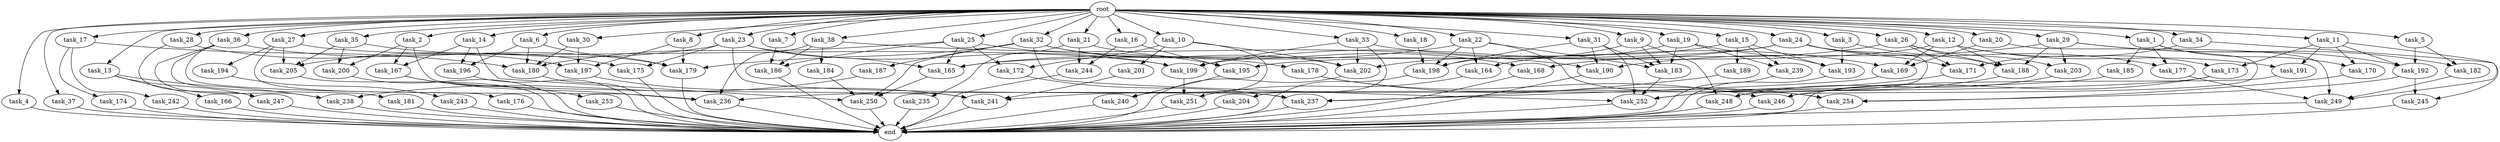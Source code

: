 digraph G {
  root [size="0.000000"];
  task_1 [size="2.048000"];
  task_2 [size="2.048000"];
  task_3 [size="2.048000"];
  task_4 [size="2.048000"];
  task_5 [size="2.048000"];
  task_6 [size="2.048000"];
  task_7 [size="2.048000"];
  task_8 [size="2.048000"];
  task_9 [size="2.048000"];
  task_10 [size="2.048000"];
  task_11 [size="2.048000"];
  task_12 [size="2.048000"];
  task_13 [size="2.048000"];
  task_14 [size="2.048000"];
  task_15 [size="2.048000"];
  task_16 [size="2.048000"];
  task_17 [size="2.048000"];
  task_18 [size="2.048000"];
  task_19 [size="2.048000"];
  task_20 [size="2.048000"];
  task_21 [size="2.048000"];
  task_22 [size="2.048000"];
  task_23 [size="2.048000"];
  task_24 [size="2.048000"];
  task_25 [size="2.048000"];
  task_26 [size="2.048000"];
  task_27 [size="2.048000"];
  task_28 [size="2.048000"];
  task_29 [size="2.048000"];
  task_30 [size="2.048000"];
  task_31 [size="2.048000"];
  task_32 [size="2.048000"];
  task_33 [size="2.048000"];
  task_34 [size="2.048000"];
  task_35 [size="2.048000"];
  task_36 [size="2.048000"];
  task_37 [size="2.048000"];
  task_38 [size="2.048000"];
  task_164 [size="1546188226.560000"];
  task_165 [size="4363686772.736000"];
  task_166 [size="1099511627.776000"];
  task_167 [size="1786706395.136000"];
  task_168 [size="343597383.680000"];
  task_169 [size="3624952397.824000"];
  task_170 [size="223338299.392000"];
  task_171 [size="3384434229.248000"];
  task_172 [size="2817498546.176000"];
  task_173 [size="1546188226.560000"];
  task_174 [size="274877906.944000"];
  task_175 [size="1460288880.640000"];
  task_176 [size="1717986918.400000"];
  task_177 [size="1786706395.136000"];
  task_178 [size="618475290.624000"];
  task_179 [size="3092376453.120000"];
  task_180 [size="3092376453.120000"];
  task_181 [size="274877906.944000"];
  task_182 [size="1168231104.512000"];
  task_183 [size="2783138807.808000"];
  task_184 [size="429496729.600000"];
  task_185 [size="68719476.736000"];
  task_186 [size="2370821947.392000"];
  task_187 [size="618475290.624000"];
  task_188 [size="2834678415.360000"];
  task_189 [size="1391569403.904000"];
  task_190 [size="2216203124.736000"];
  task_191 [size="1546188226.560000"];
  task_192 [size="1322849927.168000"];
  task_193 [size="2559800508.416000"];
  task_194 [size="1717986918.400000"];
  task_195 [size="2765958938.624000"];
  task_196 [size="1168231104.512000"];
  task_197 [size="2817498546.176000"];
  task_198 [size="2216203124.736000"];
  task_199 [size="5669356830.720000"];
  task_200 [size="1786706395.136000"];
  task_201 [size="1717986918.400000"];
  task_202 [size="4020089389.056000"];
  task_203 [size="343597383.680000"];
  task_204 [size="841813590.016000"];
  task_205 [size="3178275799.040000"];
  task_235 [size="68719476.736000"];
  task_236 [size="3195455668.224000"];
  task_237 [size="1889785610.240000"];
  task_238 [size="1649267441.664000"];
  task_239 [size="1460288880.640000"];
  task_240 [size="2336462209.024000"];
  task_241 [size="5102421147.648000"];
  task_242 [size="274877906.944000"];
  task_243 [size="68719476.736000"];
  task_244 [size="343597383.680000"];
  task_245 [size="2233382993.920000"];
  task_246 [size="2559800508.416000"];
  task_247 [size="2199023255.552000"];
  task_248 [size="3659312136.192000"];
  task_249 [size="2439541424.128000"];
  task_250 [size="2834678415.360000"];
  task_251 [size="1546188226.560000"];
  task_252 [size="5274219839.488000"];
  task_253 [size="1099511627.776000"];
  task_254 [size="3487513444.352000"];
  end [size="0.000000"];

  root -> task_1 [size="1.000000"];
  root -> task_2 [size="1.000000"];
  root -> task_3 [size="1.000000"];
  root -> task_4 [size="1.000000"];
  root -> task_5 [size="1.000000"];
  root -> task_6 [size="1.000000"];
  root -> task_7 [size="1.000000"];
  root -> task_8 [size="1.000000"];
  root -> task_9 [size="1.000000"];
  root -> task_10 [size="1.000000"];
  root -> task_11 [size="1.000000"];
  root -> task_12 [size="1.000000"];
  root -> task_13 [size="1.000000"];
  root -> task_14 [size="1.000000"];
  root -> task_15 [size="1.000000"];
  root -> task_16 [size="1.000000"];
  root -> task_17 [size="1.000000"];
  root -> task_18 [size="1.000000"];
  root -> task_19 [size="1.000000"];
  root -> task_20 [size="1.000000"];
  root -> task_21 [size="1.000000"];
  root -> task_22 [size="1.000000"];
  root -> task_23 [size="1.000000"];
  root -> task_24 [size="1.000000"];
  root -> task_25 [size="1.000000"];
  root -> task_26 [size="1.000000"];
  root -> task_27 [size="1.000000"];
  root -> task_28 [size="1.000000"];
  root -> task_29 [size="1.000000"];
  root -> task_30 [size="1.000000"];
  root -> task_31 [size="1.000000"];
  root -> task_32 [size="1.000000"];
  root -> task_33 [size="1.000000"];
  root -> task_34 [size="1.000000"];
  root -> task_35 [size="1.000000"];
  root -> task_36 [size="1.000000"];
  root -> task_37 [size="1.000000"];
  root -> task_38 [size="1.000000"];
  task_1 -> task_170 [size="33554432.000000"];
  task_1 -> task_177 [size="33554432.000000"];
  task_1 -> task_185 [size="33554432.000000"];
  task_1 -> task_246 [size="33554432.000000"];
  task_2 -> task_167 [size="838860800.000000"];
  task_2 -> task_200 [size="838860800.000000"];
  task_2 -> task_241 [size="838860800.000000"];
  task_3 -> task_188 [size="536870912.000000"];
  task_3 -> task_193 [size="536870912.000000"];
  task_4 -> end [size="1.000000"];
  task_5 -> task_182 [size="536870912.000000"];
  task_5 -> task_192 [size="536870912.000000"];
  task_6 -> task_179 [size="536870912.000000"];
  task_6 -> task_180 [size="536870912.000000"];
  task_6 -> task_196 [size="536870912.000000"];
  task_7 -> task_186 [size="411041792.000000"];
  task_8 -> task_179 [size="536870912.000000"];
  task_8 -> task_197 [size="536870912.000000"];
  task_9 -> task_183 [size="411041792.000000"];
  task_9 -> task_202 [size="411041792.000000"];
  task_9 -> task_248 [size="411041792.000000"];
  task_10 -> task_172 [size="838860800.000000"];
  task_10 -> task_201 [size="838860800.000000"];
  task_10 -> task_202 [size="838860800.000000"];
  task_10 -> task_240 [size="838860800.000000"];
  task_11 -> task_170 [size="75497472.000000"];
  task_11 -> task_173 [size="75497472.000000"];
  task_11 -> task_191 [size="75497472.000000"];
  task_11 -> task_192 [size="75497472.000000"];
  task_11 -> task_249 [size="75497472.000000"];
  task_12 -> task_169 [size="679477248.000000"];
  task_12 -> task_173 [size="679477248.000000"];
  task_12 -> task_188 [size="679477248.000000"];
  task_12 -> task_191 [size="679477248.000000"];
  task_12 -> task_195 [size="679477248.000000"];
  task_13 -> task_166 [size="536870912.000000"];
  task_13 -> task_238 [size="536870912.000000"];
  task_13 -> task_247 [size="536870912.000000"];
  task_14 -> task_167 [size="33554432.000000"];
  task_14 -> task_196 [size="33554432.000000"];
  task_14 -> task_250 [size="33554432.000000"];
  task_15 -> task_164 [size="679477248.000000"];
  task_15 -> task_189 [size="679477248.000000"];
  task_15 -> task_193 [size="679477248.000000"];
  task_15 -> task_239 [size="679477248.000000"];
  task_16 -> task_195 [size="134217728.000000"];
  task_16 -> task_244 [size="134217728.000000"];
  task_17 -> task_174 [size="134217728.000000"];
  task_17 -> task_180 [size="134217728.000000"];
  task_17 -> task_242 [size="134217728.000000"];
  task_18 -> task_198 [size="134217728.000000"];
  task_19 -> task_183 [size="33554432.000000"];
  task_19 -> task_193 [size="33554432.000000"];
  task_19 -> task_198 [size="33554432.000000"];
  task_19 -> task_239 [size="33554432.000000"];
  task_20 -> task_169 [size="679477248.000000"];
  task_20 -> task_249 [size="679477248.000000"];
  task_21 -> task_168 [size="33554432.000000"];
  task_21 -> task_235 [size="33554432.000000"];
  task_21 -> task_244 [size="33554432.000000"];
  task_22 -> task_164 [size="75497472.000000"];
  task_22 -> task_165 [size="75497472.000000"];
  task_22 -> task_183 [size="75497472.000000"];
  task_22 -> task_198 [size="75497472.000000"];
  task_22 -> task_254 [size="75497472.000000"];
  task_23 -> task_165 [size="679477248.000000"];
  task_23 -> task_175 [size="679477248.000000"];
  task_23 -> task_199 [size="679477248.000000"];
  task_23 -> task_205 [size="679477248.000000"];
  task_23 -> task_237 [size="679477248.000000"];
  task_24 -> task_165 [size="838860800.000000"];
  task_24 -> task_171 [size="838860800.000000"];
  task_24 -> task_177 [size="838860800.000000"];
  task_24 -> task_199 [size="838860800.000000"];
  task_24 -> task_248 [size="838860800.000000"];
  task_25 -> task_165 [size="536870912.000000"];
  task_25 -> task_172 [size="536870912.000000"];
  task_25 -> task_180 [size="536870912.000000"];
  task_25 -> task_186 [size="536870912.000000"];
  task_25 -> task_195 [size="536870912.000000"];
  task_26 -> task_168 [size="134217728.000000"];
  task_26 -> task_171 [size="134217728.000000"];
  task_26 -> task_188 [size="134217728.000000"];
  task_26 -> task_203 [size="134217728.000000"];
  task_27 -> task_176 [size="838860800.000000"];
  task_27 -> task_194 [size="838860800.000000"];
  task_27 -> task_199 [size="838860800.000000"];
  task_27 -> task_205 [size="838860800.000000"];
  task_28 -> task_197 [size="536870912.000000"];
  task_28 -> task_247 [size="536870912.000000"];
  task_29 -> task_182 [size="33554432.000000"];
  task_29 -> task_188 [size="33554432.000000"];
  task_29 -> task_190 [size="33554432.000000"];
  task_29 -> task_192 [size="33554432.000000"];
  task_29 -> task_203 [size="33554432.000000"];
  task_30 -> task_180 [size="301989888.000000"];
  task_30 -> task_197 [size="301989888.000000"];
  task_31 -> task_183 [size="838860800.000000"];
  task_31 -> task_190 [size="838860800.000000"];
  task_31 -> task_198 [size="838860800.000000"];
  task_31 -> task_252 [size="838860800.000000"];
  task_32 -> task_178 [size="301989888.000000"];
  task_32 -> task_179 [size="301989888.000000"];
  task_32 -> task_187 [size="301989888.000000"];
  task_32 -> task_202 [size="301989888.000000"];
  task_32 -> task_250 [size="301989888.000000"];
  task_32 -> task_252 [size="301989888.000000"];
  task_33 -> task_169 [size="411041792.000000"];
  task_33 -> task_199 [size="411041792.000000"];
  task_33 -> task_202 [size="411041792.000000"];
  task_33 -> task_204 [size="411041792.000000"];
  task_34 -> task_171 [size="679477248.000000"];
  task_34 -> task_245 [size="679477248.000000"];
  task_35 -> task_175 [size="33554432.000000"];
  task_35 -> task_200 [size="33554432.000000"];
  task_35 -> task_205 [size="33554432.000000"];
  task_36 -> task_179 [size="134217728.000000"];
  task_36 -> task_181 [size="134217728.000000"];
  task_36 -> task_236 [size="134217728.000000"];
  task_36 -> task_238 [size="134217728.000000"];
  task_37 -> end [size="1.000000"];
  task_38 -> task_184 [size="209715200.000000"];
  task_38 -> task_186 [size="209715200.000000"];
  task_38 -> task_190 [size="209715200.000000"];
  task_38 -> task_236 [size="209715200.000000"];
  task_164 -> task_251 [size="679477248.000000"];
  task_165 -> task_250 [size="209715200.000000"];
  task_166 -> end [size="1.000000"];
  task_167 -> task_236 [size="536870912.000000"];
  task_167 -> task_253 [size="536870912.000000"];
  task_168 -> end [size="1.000000"];
  task_169 -> task_237 [size="33554432.000000"];
  task_170 -> task_254 [size="679477248.000000"];
  task_171 -> task_252 [size="679477248.000000"];
  task_172 -> task_237 [size="75497472.000000"];
  task_173 -> task_236 [size="679477248.000000"];
  task_173 -> task_246 [size="679477248.000000"];
  task_174 -> end [size="1.000000"];
  task_175 -> end [size="1.000000"];
  task_176 -> end [size="1.000000"];
  task_177 -> task_249 [size="301989888.000000"];
  task_178 -> task_246 [size="536870912.000000"];
  task_178 -> task_254 [size="536870912.000000"];
  task_179 -> end [size="1.000000"];
  task_180 -> end [size="1.000000"];
  task_181 -> end [size="1.000000"];
  task_182 -> task_249 [size="134217728.000000"];
  task_183 -> task_252 [size="75497472.000000"];
  task_184 -> task_250 [size="838860800.000000"];
  task_185 -> task_241 [size="134217728.000000"];
  task_186 -> end [size="1.000000"];
  task_187 -> task_238 [size="134217728.000000"];
  task_188 -> task_252 [size="679477248.000000"];
  task_189 -> task_237 [size="134217728.000000"];
  task_190 -> end [size="1.000000"];
  task_191 -> end [size="1.000000"];
  task_192 -> task_245 [size="411041792.000000"];
  task_192 -> task_254 [size="411041792.000000"];
  task_193 -> end [size="1.000000"];
  task_194 -> task_243 [size="33554432.000000"];
  task_195 -> task_240 [size="301989888.000000"];
  task_196 -> end [size="1.000000"];
  task_197 -> task_241 [size="838860800.000000"];
  task_198 -> end [size="1.000000"];
  task_199 -> task_251 [size="75497472.000000"];
  task_200 -> end [size="1.000000"];
  task_201 -> task_241 [size="679477248.000000"];
  task_202 -> end [size="1.000000"];
  task_203 -> task_248 [size="536870912.000000"];
  task_204 -> end [size="1.000000"];
  task_205 -> end [size="1.000000"];
  task_235 -> end [size="1.000000"];
  task_236 -> end [size="1.000000"];
  task_237 -> end [size="1.000000"];
  task_238 -> end [size="1.000000"];
  task_239 -> end [size="1.000000"];
  task_240 -> end [size="1.000000"];
  task_241 -> end [size="1.000000"];
  task_242 -> end [size="1.000000"];
  task_243 -> end [size="1.000000"];
  task_244 -> end [size="1.000000"];
  task_245 -> end [size="1.000000"];
  task_246 -> end [size="1.000000"];
  task_247 -> end [size="1.000000"];
  task_248 -> end [size="1.000000"];
  task_249 -> end [size="1.000000"];
  task_250 -> end [size="1.000000"];
  task_251 -> end [size="1.000000"];
  task_252 -> end [size="1.000000"];
  task_253 -> end [size="1.000000"];
  task_254 -> end [size="1.000000"];
}

